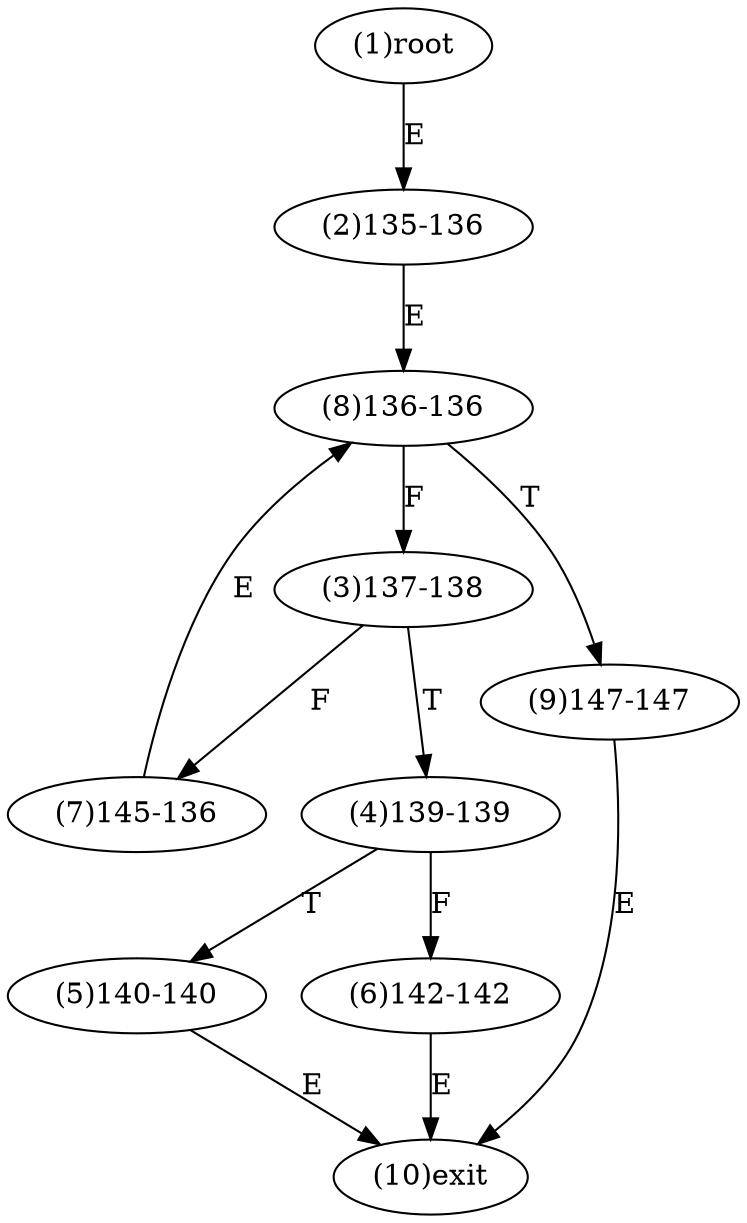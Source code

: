 digraph "" { 
1[ label="(1)root"];
2[ label="(2)135-136"];
3[ label="(3)137-138"];
4[ label="(4)139-139"];
5[ label="(5)140-140"];
6[ label="(6)142-142"];
7[ label="(7)145-136"];
8[ label="(8)136-136"];
9[ label="(9)147-147"];
10[ label="(10)exit"];
1->2[ label="E"];
2->8[ label="E"];
3->7[ label="F"];
3->4[ label="T"];
4->6[ label="F"];
4->5[ label="T"];
5->10[ label="E"];
6->10[ label="E"];
7->8[ label="E"];
8->3[ label="F"];
8->9[ label="T"];
9->10[ label="E"];
}